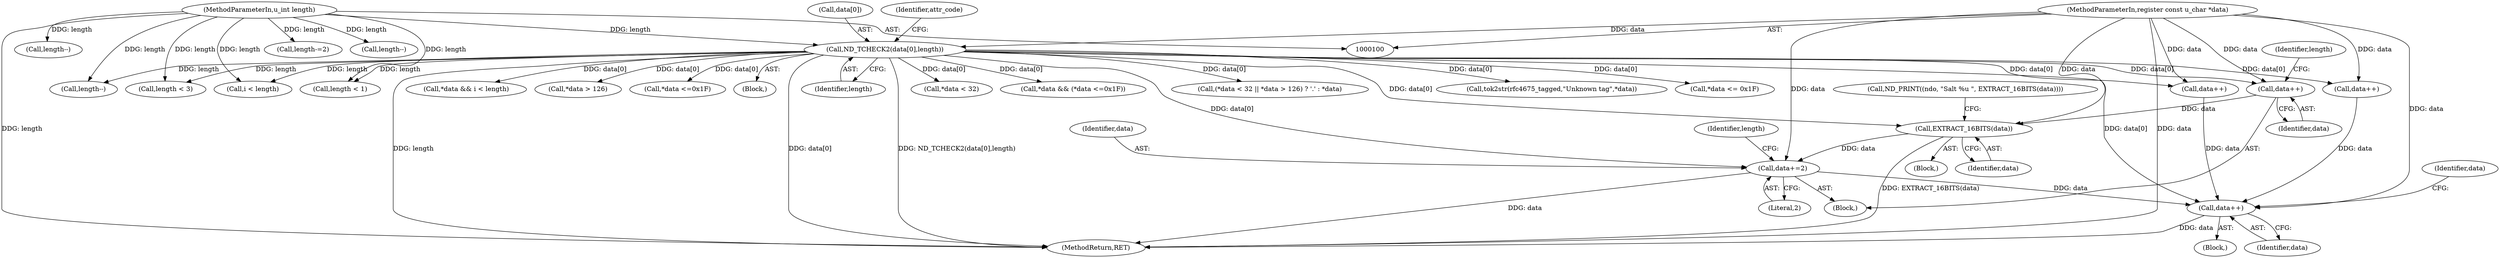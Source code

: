 digraph "1_tcpdump_1bc78d795cd5cad5525498658f414a11ea0a7e9c@pointer" {
"1000159" [label="(Call,data+=2)"];
"1000107" [label="(Call,ND_TCHECK2(data[0],length))"];
"1000102" [label="(MethodParameterIn,register const u_char *data)"];
"1000103" [label="(MethodParameterIn,u_int length)"];
"1000157" [label="(Call,EXTRACT_16BITS(data))"];
"1000148" [label="(Call,data++)"];
"1000242" [label="(Call,data++)"];
"1000160" [label="(Identifier,data)"];
"1000236" [label="(Call,i < length)"];
"1000157" [label="(Call,EXTRACT_16BITS(data))"];
"1000151" [label="(Identifier,length)"];
"1000179" [label="(Call,length < 1)"];
"1000233" [label="(Call,*data && i < length)"];
"1000148" [label="(Call,data++)"];
"1000107" [label="(Call,ND_TCHECK2(data[0],length))"];
"1000158" [label="(Identifier,data)"];
"1000114" [label="(Block,)"];
"1000255" [label="(Call,*data > 126)"];
"1000239" [label="(Block,)"];
"1000113" [label="(Identifier,attr_code)"];
"1000270" [label="(MethodReturn,RET)"];
"1000132" [label="(Call,*data <=0x1F)"];
"1000103" [label="(MethodParameterIn,u_int length)"];
"1000105" [label="(Block,)"];
"1000251" [label="(Call,*data < 32)"];
"1000162" [label="(Call,length-=2)"];
"1000242" [label="(Call,data++)"];
"1000235" [label="(Identifier,data)"];
"1000129" [label="(Call,*data && (*data <=0x1F))"];
"1000161" [label="(Literal,2)"];
"1000205" [label="(Call,data++)"];
"1000150" [label="(Call,length--)"];
"1000111" [label="(Identifier,length)"];
"1000102" [label="(MethodParameterIn,register const u_char *data)"];
"1000249" [label="(Call,(*data < 32 || *data > 126) ? '.' : *data)"];
"1000149" [label="(Identifier,data)"];
"1000159" [label="(Call,data+=2)"];
"1000117" [label="(Call,length < 3)"];
"1000226" [label="(Call,length--)"];
"1000163" [label="(Identifier,length)"];
"1000217" [label="(Call,tok2str(rfc4675_tagged,\"Unknown tag\",*data))"];
"1000224" [label="(Call,data++)"];
"1000155" [label="(Block,)"];
"1000108" [label="(Call,data[0])"];
"1000152" [label="(Call,ND_PRINT((ndo, \"Salt %u \", EXTRACT_16BITS(data))))"];
"1000243" [label="(Identifier,data)"];
"1000173" [label="(Call,*data <= 0x1F)"];
"1000207" [label="(Call,length--)"];
"1000159" -> "1000114"  [label="AST: "];
"1000159" -> "1000161"  [label="CFG: "];
"1000160" -> "1000159"  [label="AST: "];
"1000161" -> "1000159"  [label="AST: "];
"1000163" -> "1000159"  [label="CFG: "];
"1000159" -> "1000270"  [label="DDG: data"];
"1000107" -> "1000159"  [label="DDG: data[0]"];
"1000157" -> "1000159"  [label="DDG: data"];
"1000102" -> "1000159"  [label="DDG: data"];
"1000159" -> "1000242"  [label="DDG: data"];
"1000107" -> "1000105"  [label="AST: "];
"1000107" -> "1000111"  [label="CFG: "];
"1000108" -> "1000107"  [label="AST: "];
"1000111" -> "1000107"  [label="AST: "];
"1000113" -> "1000107"  [label="CFG: "];
"1000107" -> "1000270"  [label="DDG: data[0]"];
"1000107" -> "1000270"  [label="DDG: ND_TCHECK2(data[0],length)"];
"1000107" -> "1000270"  [label="DDG: length"];
"1000102" -> "1000107"  [label="DDG: data"];
"1000103" -> "1000107"  [label="DDG: length"];
"1000107" -> "1000117"  [label="DDG: length"];
"1000107" -> "1000129"  [label="DDG: data[0]"];
"1000107" -> "1000132"  [label="DDG: data[0]"];
"1000107" -> "1000148"  [label="DDG: data[0]"];
"1000107" -> "1000157"  [label="DDG: data[0]"];
"1000107" -> "1000173"  [label="DDG: data[0]"];
"1000107" -> "1000179"  [label="DDG: length"];
"1000107" -> "1000205"  [label="DDG: data[0]"];
"1000107" -> "1000217"  [label="DDG: data[0]"];
"1000107" -> "1000224"  [label="DDG: data[0]"];
"1000107" -> "1000226"  [label="DDG: length"];
"1000107" -> "1000233"  [label="DDG: data[0]"];
"1000107" -> "1000236"  [label="DDG: length"];
"1000107" -> "1000242"  [label="DDG: data[0]"];
"1000107" -> "1000249"  [label="DDG: data[0]"];
"1000107" -> "1000251"  [label="DDG: data[0]"];
"1000107" -> "1000255"  [label="DDG: data[0]"];
"1000102" -> "1000100"  [label="AST: "];
"1000102" -> "1000270"  [label="DDG: data"];
"1000102" -> "1000148"  [label="DDG: data"];
"1000102" -> "1000157"  [label="DDG: data"];
"1000102" -> "1000205"  [label="DDG: data"];
"1000102" -> "1000224"  [label="DDG: data"];
"1000102" -> "1000242"  [label="DDG: data"];
"1000103" -> "1000100"  [label="AST: "];
"1000103" -> "1000270"  [label="DDG: length"];
"1000103" -> "1000117"  [label="DDG: length"];
"1000103" -> "1000150"  [label="DDG: length"];
"1000103" -> "1000162"  [label="DDG: length"];
"1000103" -> "1000179"  [label="DDG: length"];
"1000103" -> "1000207"  [label="DDG: length"];
"1000103" -> "1000226"  [label="DDG: length"];
"1000103" -> "1000236"  [label="DDG: length"];
"1000157" -> "1000155"  [label="AST: "];
"1000157" -> "1000158"  [label="CFG: "];
"1000158" -> "1000157"  [label="AST: "];
"1000152" -> "1000157"  [label="CFG: "];
"1000157" -> "1000270"  [label="DDG: EXTRACT_16BITS(data)"];
"1000148" -> "1000157"  [label="DDG: data"];
"1000148" -> "1000114"  [label="AST: "];
"1000148" -> "1000149"  [label="CFG: "];
"1000149" -> "1000148"  [label="AST: "];
"1000151" -> "1000148"  [label="CFG: "];
"1000242" -> "1000239"  [label="AST: "];
"1000242" -> "1000243"  [label="CFG: "];
"1000243" -> "1000242"  [label="AST: "];
"1000235" -> "1000242"  [label="CFG: "];
"1000242" -> "1000270"  [label="DDG: data"];
"1000224" -> "1000242"  [label="DDG: data"];
"1000205" -> "1000242"  [label="DDG: data"];
}
